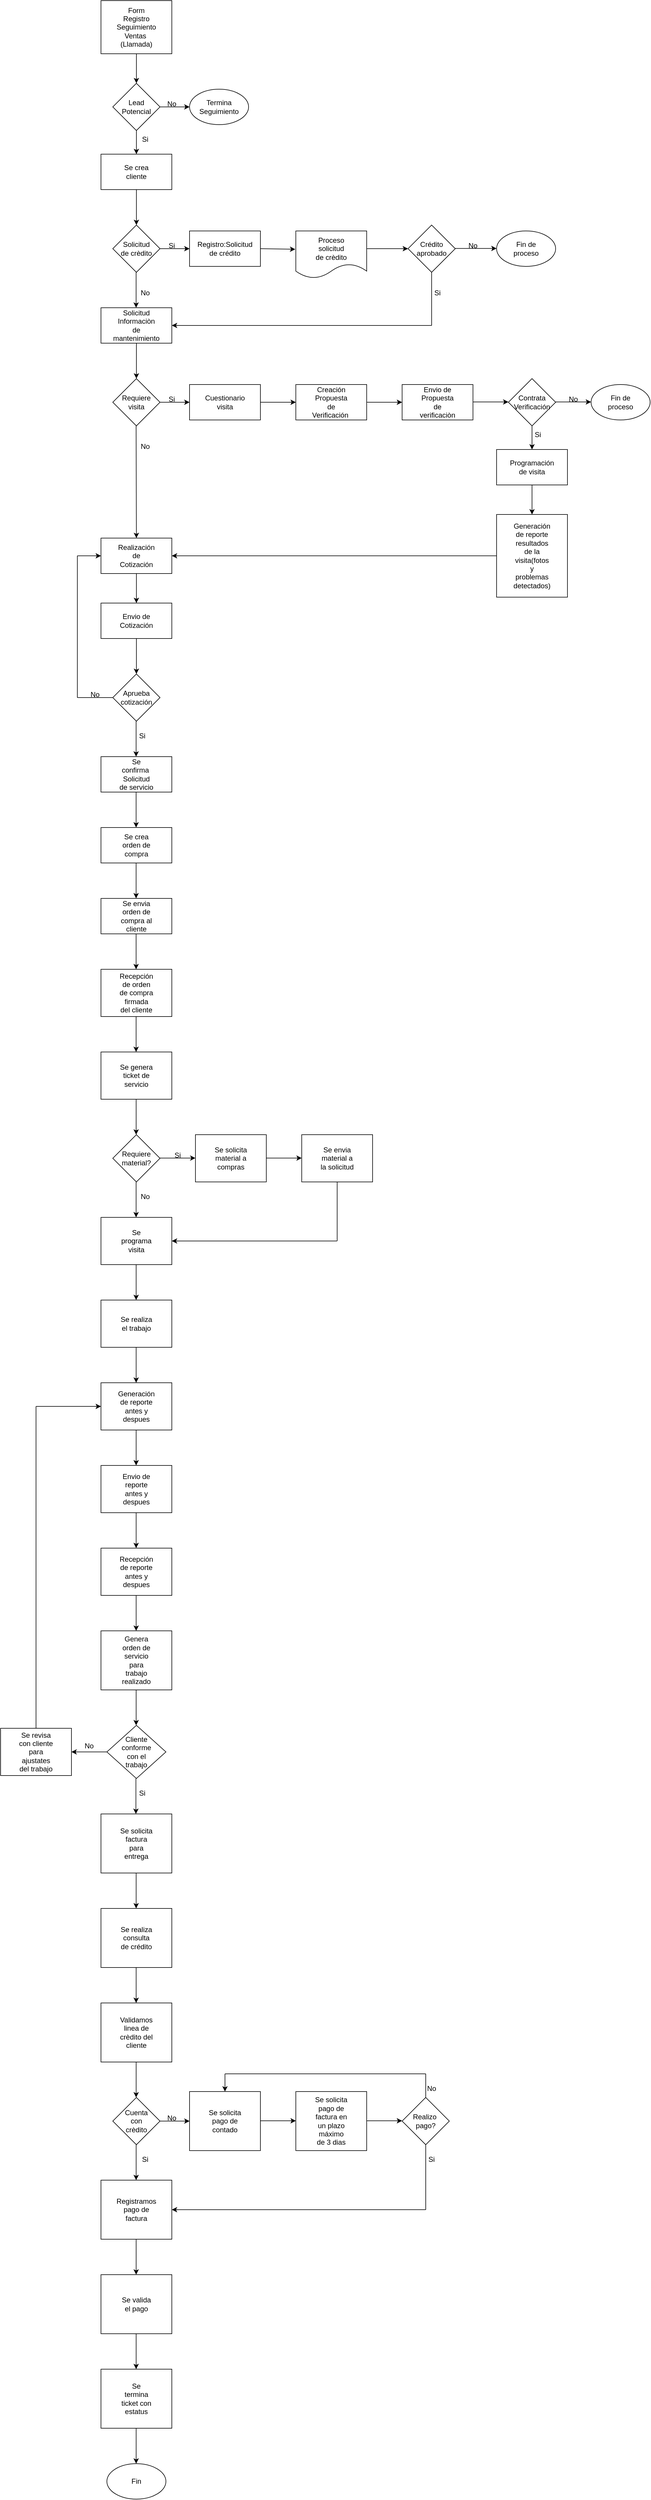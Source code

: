 <mxfile version="21.3.6" type="github">
  <diagram name="Page-1" id="E1-9w1nJeU7y_8L2JhO4">
    <mxGraphModel dx="1600" dy="807" grid="1" gridSize="10" guides="1" tooltips="1" connect="1" arrows="1" fold="1" page="1" pageScale="1" pageWidth="850" pageHeight="1100" math="0" shadow="0">
      <root>
        <mxCell id="0" />
        <mxCell id="1" parent="0" />
        <mxCell id="l_Wy3f9xpLBR3Kpe3Nhz-1" value="" style="rounded=0;whiteSpace=wrap;html=1;" parent="1" vertex="1">
          <mxGeometry x="350" y="180" width="120" height="90" as="geometry" />
        </mxCell>
        <mxCell id="l_Wy3f9xpLBR3Kpe3Nhz-2" value="Form&lt;br&gt;Registro&lt;br&gt;Seguimiento&lt;br&gt;Ventas&amp;nbsp;&lt;br&gt;(Llamada)" style="text;html=1;strokeColor=none;fillColor=none;align=center;verticalAlign=middle;whiteSpace=wrap;rounded=0;" parent="1" vertex="1">
          <mxGeometry x="380" y="210" width="60" height="30" as="geometry" />
        </mxCell>
        <mxCell id="l_Wy3f9xpLBR3Kpe3Nhz-3" value="" style="endArrow=classic;html=1;rounded=0;exitX=0.5;exitY=1;exitDx=0;exitDy=0;" parent="1" source="l_Wy3f9xpLBR3Kpe3Nhz-1" edge="1">
          <mxGeometry width="50" height="50" relative="1" as="geometry">
            <mxPoint x="400" y="440" as="sourcePoint" />
            <mxPoint x="410" y="320" as="targetPoint" />
          </mxGeometry>
        </mxCell>
        <mxCell id="l_Wy3f9xpLBR3Kpe3Nhz-5" value="" style="rhombus;whiteSpace=wrap;html=1;" parent="1" vertex="1">
          <mxGeometry x="370" y="320" width="80" height="80" as="geometry" />
        </mxCell>
        <mxCell id="l_Wy3f9xpLBR3Kpe3Nhz-6" value="Lead&lt;br&gt;Potencial" style="text;html=1;strokeColor=none;fillColor=none;align=center;verticalAlign=middle;whiteSpace=wrap;rounded=0;" parent="1" vertex="1">
          <mxGeometry x="380" y="345" width="60" height="30" as="geometry" />
        </mxCell>
        <mxCell id="l_Wy3f9xpLBR3Kpe3Nhz-7" value="" style="ellipse;whiteSpace=wrap;html=1;" parent="1" vertex="1">
          <mxGeometry x="500" y="330" width="100" height="60" as="geometry" />
        </mxCell>
        <mxCell id="l_Wy3f9xpLBR3Kpe3Nhz-8" value="Termina Seguimiento" style="text;html=1;strokeColor=none;fillColor=none;align=center;verticalAlign=middle;whiteSpace=wrap;rounded=0;" parent="1" vertex="1">
          <mxGeometry x="520" y="345" width="60" height="30" as="geometry" />
        </mxCell>
        <mxCell id="l_Wy3f9xpLBR3Kpe3Nhz-9" value="" style="endArrow=classic;html=1;rounded=0;exitX=1;exitY=0.5;exitDx=0;exitDy=0;entryX=0;entryY=0.5;entryDx=0;entryDy=0;" parent="1" source="l_Wy3f9xpLBR3Kpe3Nhz-5" target="l_Wy3f9xpLBR3Kpe3Nhz-7" edge="1">
          <mxGeometry width="50" height="50" relative="1" as="geometry">
            <mxPoint x="480" y="360" as="sourcePoint" />
            <mxPoint x="530" y="310" as="targetPoint" />
          </mxGeometry>
        </mxCell>
        <mxCell id="l_Wy3f9xpLBR3Kpe3Nhz-10" value="No" style="text;html=1;strokeColor=none;fillColor=none;align=center;verticalAlign=middle;whiteSpace=wrap;rounded=0;" parent="1" vertex="1">
          <mxGeometry x="440" y="340" width="60" height="30" as="geometry" />
        </mxCell>
        <mxCell id="l_Wy3f9xpLBR3Kpe3Nhz-11" value="" style="endArrow=classic;html=1;rounded=0;exitX=0.25;exitY=0;exitDx=0;exitDy=0;" parent="1" source="l_Wy3f9xpLBR3Kpe3Nhz-12" edge="1">
          <mxGeometry width="50" height="50" relative="1" as="geometry">
            <mxPoint x="410" y="360" as="sourcePoint" />
            <mxPoint x="410" y="440" as="targetPoint" />
          </mxGeometry>
        </mxCell>
        <mxCell id="l_Wy3f9xpLBR3Kpe3Nhz-13" value="" style="endArrow=classic;html=1;rounded=0;exitX=0.5;exitY=1;exitDx=0;exitDy=0;" parent="1" source="l_Wy3f9xpLBR3Kpe3Nhz-5" target="l_Wy3f9xpLBR3Kpe3Nhz-12" edge="1">
          <mxGeometry width="50" height="50" relative="1" as="geometry">
            <mxPoint x="410" y="400" as="sourcePoint" />
            <mxPoint x="410" y="440" as="targetPoint" />
          </mxGeometry>
        </mxCell>
        <mxCell id="l_Wy3f9xpLBR3Kpe3Nhz-12" value="Si" style="text;html=1;strokeColor=none;fillColor=none;align=center;verticalAlign=middle;whiteSpace=wrap;rounded=0;" parent="1" vertex="1">
          <mxGeometry x="395" y="400" width="60" height="30" as="geometry" />
        </mxCell>
        <mxCell id="l_Wy3f9xpLBR3Kpe3Nhz-14" value="" style="rounded=0;whiteSpace=wrap;html=1;" parent="1" vertex="1">
          <mxGeometry x="350" y="440" width="120" height="60" as="geometry" />
        </mxCell>
        <mxCell id="l_Wy3f9xpLBR3Kpe3Nhz-15" value="Se crea cliente" style="text;html=1;strokeColor=none;fillColor=none;align=center;verticalAlign=middle;whiteSpace=wrap;rounded=0;" parent="1" vertex="1">
          <mxGeometry x="380" y="455" width="60" height="30" as="geometry" />
        </mxCell>
        <mxCell id="l_Wy3f9xpLBR3Kpe3Nhz-16" value="" style="rounded=0;whiteSpace=wrap;html=1;" parent="1" vertex="1">
          <mxGeometry x="500" y="570" width="120" height="60" as="geometry" />
        </mxCell>
        <mxCell id="l_Wy3f9xpLBR3Kpe3Nhz-17" value="Registro:Solicitud de crédito" style="text;html=1;strokeColor=none;fillColor=none;align=center;verticalAlign=middle;whiteSpace=wrap;rounded=0;" parent="1" vertex="1">
          <mxGeometry x="530" y="585" width="60" height="30" as="geometry" />
        </mxCell>
        <mxCell id="l_Wy3f9xpLBR3Kpe3Nhz-18" value="" style="endArrow=classic;html=1;rounded=0;exitX=0.5;exitY=1;exitDx=0;exitDy=0;" parent="1" source="l_Wy3f9xpLBR3Kpe3Nhz-14" edge="1">
          <mxGeometry width="50" height="50" relative="1" as="geometry">
            <mxPoint x="420" y="280" as="sourcePoint" />
            <mxPoint x="410" y="560" as="targetPoint" />
          </mxGeometry>
        </mxCell>
        <mxCell id="l_Wy3f9xpLBR3Kpe3Nhz-20" value="" style="rhombus;whiteSpace=wrap;html=1;" parent="1" vertex="1">
          <mxGeometry x="370" y="560" width="80" height="80" as="geometry" />
        </mxCell>
        <mxCell id="l_Wy3f9xpLBR3Kpe3Nhz-21" value="Solicitud de crèdito" style="text;html=1;strokeColor=none;fillColor=none;align=center;verticalAlign=middle;whiteSpace=wrap;rounded=0;" parent="1" vertex="1">
          <mxGeometry x="380" y="585" width="60" height="30" as="geometry" />
        </mxCell>
        <mxCell id="l_Wy3f9xpLBR3Kpe3Nhz-22" value="" style="endArrow=classic;html=1;rounded=0;exitX=1;exitY=0.5;exitDx=0;exitDy=0;entryX=0;entryY=0.5;entryDx=0;entryDy=0;" parent="1" source="l_Wy3f9xpLBR3Kpe3Nhz-20" edge="1">
          <mxGeometry width="50" height="50" relative="1" as="geometry">
            <mxPoint x="480" y="600" as="sourcePoint" />
            <mxPoint x="500" y="600" as="targetPoint" />
          </mxGeometry>
        </mxCell>
        <mxCell id="l_Wy3f9xpLBR3Kpe3Nhz-23" value="Si" style="text;html=1;strokeColor=none;fillColor=none;align=center;verticalAlign=middle;whiteSpace=wrap;rounded=0;" parent="1" vertex="1">
          <mxGeometry x="440" y="580" width="60" height="30" as="geometry" />
        </mxCell>
        <mxCell id="l_Wy3f9xpLBR3Kpe3Nhz-25" value="No" style="text;html=1;strokeColor=none;fillColor=none;align=center;verticalAlign=middle;whiteSpace=wrap;rounded=0;" parent="1" vertex="1">
          <mxGeometry x="395" y="660" width="60" height="30" as="geometry" />
        </mxCell>
        <mxCell id="l_Wy3f9xpLBR3Kpe3Nhz-26" value="" style="endArrow=classic;html=1;rounded=0;exitX=0.5;exitY=1;exitDx=0;exitDy=0;" parent="1" edge="1">
          <mxGeometry width="50" height="50" relative="1" as="geometry">
            <mxPoint x="409.5" y="640" as="sourcePoint" />
            <mxPoint x="409.5" y="700" as="targetPoint" />
          </mxGeometry>
        </mxCell>
        <mxCell id="l_Wy3f9xpLBR3Kpe3Nhz-27" value="" style="rounded=0;whiteSpace=wrap;html=1;" parent="1" vertex="1">
          <mxGeometry x="350" y="700" width="120" height="60" as="geometry" />
        </mxCell>
        <mxCell id="l_Wy3f9xpLBR3Kpe3Nhz-28" value="Solicitud Informaciòn de mantenimiento" style="text;html=1;strokeColor=none;fillColor=none;align=center;verticalAlign=middle;whiteSpace=wrap;rounded=0;" parent="1" vertex="1">
          <mxGeometry x="380" y="715" width="60" height="30" as="geometry" />
        </mxCell>
        <mxCell id="l_Wy3f9xpLBR3Kpe3Nhz-29" value="" style="endArrow=classic;html=1;rounded=0;exitX=0.5;exitY=1;exitDx=0;exitDy=0;" parent="1" edge="1">
          <mxGeometry width="50" height="50" relative="1" as="geometry">
            <mxPoint x="410" y="760" as="sourcePoint" />
            <mxPoint x="410" y="820" as="targetPoint" />
          </mxGeometry>
        </mxCell>
        <mxCell id="l_Wy3f9xpLBR3Kpe3Nhz-30" value="" style="rhombus;whiteSpace=wrap;html=1;" parent="1" vertex="1">
          <mxGeometry x="370" y="820" width="80" height="80" as="geometry" />
        </mxCell>
        <mxCell id="l_Wy3f9xpLBR3Kpe3Nhz-31" value="Requiere visita" style="text;html=1;strokeColor=none;fillColor=none;align=center;verticalAlign=middle;whiteSpace=wrap;rounded=0;" parent="1" vertex="1">
          <mxGeometry x="380" y="845" width="60" height="30" as="geometry" />
        </mxCell>
        <mxCell id="l_Wy3f9xpLBR3Kpe3Nhz-32" value="" style="endArrow=classic;html=1;rounded=0;exitX=1;exitY=0.5;exitDx=0;exitDy=0;entryX=0;entryY=0.5;entryDx=0;entryDy=0;" parent="1" source="l_Wy3f9xpLBR3Kpe3Nhz-30" edge="1">
          <mxGeometry width="50" height="50" relative="1" as="geometry">
            <mxPoint x="480" y="860" as="sourcePoint" />
            <mxPoint x="500" y="860" as="targetPoint" />
          </mxGeometry>
        </mxCell>
        <mxCell id="l_Wy3f9xpLBR3Kpe3Nhz-33" value="Si" style="text;html=1;strokeColor=none;fillColor=none;align=center;verticalAlign=middle;whiteSpace=wrap;rounded=0;" parent="1" vertex="1">
          <mxGeometry x="440" y="840" width="60" height="30" as="geometry" />
        </mxCell>
        <mxCell id="l_Wy3f9xpLBR3Kpe3Nhz-34" value="No" style="text;html=1;strokeColor=none;fillColor=none;align=center;verticalAlign=middle;whiteSpace=wrap;rounded=0;" parent="1" vertex="1">
          <mxGeometry x="395" y="920" width="60" height="30" as="geometry" />
        </mxCell>
        <mxCell id="l_Wy3f9xpLBR3Kpe3Nhz-35" value="" style="endArrow=classic;html=1;rounded=0;exitX=0.5;exitY=1;exitDx=0;exitDy=0;entryX=0.5;entryY=0;entryDx=0;entryDy=0;" parent="1" target="l_Wy3f9xpLBR3Kpe3Nhz-64" edge="1">
          <mxGeometry width="50" height="50" relative="1" as="geometry">
            <mxPoint x="409.5" y="900" as="sourcePoint" />
            <mxPoint x="409.5" y="960" as="targetPoint" />
          </mxGeometry>
        </mxCell>
        <mxCell id="l_Wy3f9xpLBR3Kpe3Nhz-36" value="" style="rounded=0;whiteSpace=wrap;html=1;" parent="1" vertex="1">
          <mxGeometry x="500" y="830" width="120" height="60" as="geometry" />
        </mxCell>
        <mxCell id="l_Wy3f9xpLBR3Kpe3Nhz-37" value="Cuestionario visita" style="text;html=1;strokeColor=none;fillColor=none;align=center;verticalAlign=middle;whiteSpace=wrap;rounded=0;" parent="1" vertex="1">
          <mxGeometry x="530" y="845" width="60" height="30" as="geometry" />
        </mxCell>
        <mxCell id="l_Wy3f9xpLBR3Kpe3Nhz-40" value="" style="rounded=0;whiteSpace=wrap;html=1;" parent="1" vertex="1">
          <mxGeometry x="680" y="830" width="120" height="60" as="geometry" />
        </mxCell>
        <mxCell id="l_Wy3f9xpLBR3Kpe3Nhz-41" value="Creación Propuesta de Verificación&amp;nbsp;" style="text;html=1;strokeColor=none;fillColor=none;align=center;verticalAlign=middle;whiteSpace=wrap;rounded=0;" parent="1" vertex="1">
          <mxGeometry x="710" y="845" width="60" height="30" as="geometry" />
        </mxCell>
        <mxCell id="l_Wy3f9xpLBR3Kpe3Nhz-43" value="" style="endArrow=classic;html=1;rounded=0;exitX=1;exitY=0.5;exitDx=0;exitDy=0;" parent="1" source="l_Wy3f9xpLBR3Kpe3Nhz-36" edge="1">
          <mxGeometry width="50" height="50" relative="1" as="geometry">
            <mxPoint x="580" y="840" as="sourcePoint" />
            <mxPoint x="680" y="860" as="targetPoint" />
          </mxGeometry>
        </mxCell>
        <mxCell id="l_Wy3f9xpLBR3Kpe3Nhz-44" value="" style="rounded=0;whiteSpace=wrap;html=1;" parent="1" vertex="1">
          <mxGeometry x="860" y="830" width="120" height="60" as="geometry" />
        </mxCell>
        <mxCell id="l_Wy3f9xpLBR3Kpe3Nhz-45" value="Envio de Propuesta de verificaciòn" style="text;html=1;strokeColor=none;fillColor=none;align=center;verticalAlign=middle;whiteSpace=wrap;rounded=0;" parent="1" vertex="1">
          <mxGeometry x="890" y="845" width="60" height="30" as="geometry" />
        </mxCell>
        <mxCell id="l_Wy3f9xpLBR3Kpe3Nhz-46" value="" style="endArrow=classic;html=1;rounded=0;exitX=1;exitY=0.5;exitDx=0;exitDy=0;" parent="1" edge="1">
          <mxGeometry width="50" height="50" relative="1" as="geometry">
            <mxPoint x="800" y="860" as="sourcePoint" />
            <mxPoint x="860" y="860" as="targetPoint" />
          </mxGeometry>
        </mxCell>
        <mxCell id="l_Wy3f9xpLBR3Kpe3Nhz-50" value="" style="rhombus;whiteSpace=wrap;html=1;" parent="1" vertex="1">
          <mxGeometry x="1040" y="820" width="80" height="80" as="geometry" />
        </mxCell>
        <mxCell id="l_Wy3f9xpLBR3Kpe3Nhz-51" value="" style="endArrow=classic;html=1;rounded=0;exitX=1;exitY=0.5;exitDx=0;exitDy=0;" parent="1" edge="1">
          <mxGeometry width="50" height="50" relative="1" as="geometry">
            <mxPoint x="980" y="859.5" as="sourcePoint" />
            <mxPoint x="1040" y="859.5" as="targetPoint" />
          </mxGeometry>
        </mxCell>
        <mxCell id="l_Wy3f9xpLBR3Kpe3Nhz-52" value="Contrata Verificación" style="text;html=1;strokeColor=none;fillColor=none;align=center;verticalAlign=middle;whiteSpace=wrap;rounded=0;" parent="1" vertex="1">
          <mxGeometry x="1050" y="845" width="60" height="30" as="geometry" />
        </mxCell>
        <mxCell id="l_Wy3f9xpLBR3Kpe3Nhz-53" value="" style="endArrow=classic;html=1;rounded=0;exitX=1;exitY=0.5;exitDx=0;exitDy=0;" parent="1" edge="1">
          <mxGeometry width="50" height="50" relative="1" as="geometry">
            <mxPoint x="1120" y="859.5" as="sourcePoint" />
            <mxPoint x="1180" y="859.5" as="targetPoint" />
          </mxGeometry>
        </mxCell>
        <mxCell id="l_Wy3f9xpLBR3Kpe3Nhz-54" value="No" style="text;html=1;strokeColor=none;fillColor=none;align=center;verticalAlign=middle;whiteSpace=wrap;rounded=0;" parent="1" vertex="1">
          <mxGeometry x="1120" y="840" width="60" height="30" as="geometry" />
        </mxCell>
        <mxCell id="l_Wy3f9xpLBR3Kpe3Nhz-55" value="" style="ellipse;whiteSpace=wrap;html=1;" parent="1" vertex="1">
          <mxGeometry x="1180" y="830" width="100" height="60" as="geometry" />
        </mxCell>
        <mxCell id="l_Wy3f9xpLBR3Kpe3Nhz-56" value="Fin de proceso" style="text;html=1;strokeColor=none;fillColor=none;align=center;verticalAlign=middle;whiteSpace=wrap;rounded=0;" parent="1" vertex="1">
          <mxGeometry x="1200" y="845" width="60" height="30" as="geometry" />
        </mxCell>
        <mxCell id="l_Wy3f9xpLBR3Kpe3Nhz-57" value="" style="rounded=0;whiteSpace=wrap;html=1;" parent="1" vertex="1">
          <mxGeometry x="1020" y="940" width="120" height="60" as="geometry" />
        </mxCell>
        <mxCell id="l_Wy3f9xpLBR3Kpe3Nhz-58" value="Programación de visita" style="text;html=1;strokeColor=none;fillColor=none;align=center;verticalAlign=middle;whiteSpace=wrap;rounded=0;" parent="1" vertex="1">
          <mxGeometry x="1050" y="955" width="60" height="30" as="geometry" />
        </mxCell>
        <mxCell id="l_Wy3f9xpLBR3Kpe3Nhz-59" value="" style="endArrow=classic;html=1;rounded=0;exitX=0.5;exitY=1;exitDx=0;exitDy=0;entryX=0.5;entryY=0;entryDx=0;entryDy=0;" parent="1" source="l_Wy3f9xpLBR3Kpe3Nhz-50" target="l_Wy3f9xpLBR3Kpe3Nhz-57" edge="1">
          <mxGeometry width="50" height="50" relative="1" as="geometry">
            <mxPoint x="1040" y="960" as="sourcePoint" />
            <mxPoint x="1090" y="910" as="targetPoint" />
          </mxGeometry>
        </mxCell>
        <mxCell id="l_Wy3f9xpLBR3Kpe3Nhz-60" value="Si" style="text;html=1;strokeColor=none;fillColor=none;align=center;verticalAlign=middle;whiteSpace=wrap;rounded=0;" parent="1" vertex="1">
          <mxGeometry x="1060" y="900" width="60" height="30" as="geometry" />
        </mxCell>
        <mxCell id="l_Wy3f9xpLBR3Kpe3Nhz-61" value="" style="rounded=0;whiteSpace=wrap;html=1;" parent="1" vertex="1">
          <mxGeometry x="1020" y="1050" width="120" height="140" as="geometry" />
        </mxCell>
        <mxCell id="l_Wy3f9xpLBR3Kpe3Nhz-62" value="Generación de reporte resultados de la visita(fotos y problemas detectados)" style="text;html=1;strokeColor=none;fillColor=none;align=center;verticalAlign=middle;whiteSpace=wrap;rounded=0;" parent="1" vertex="1">
          <mxGeometry x="1050" y="1105" width="60" height="30" as="geometry" />
        </mxCell>
        <mxCell id="l_Wy3f9xpLBR3Kpe3Nhz-63" value="" style="endArrow=classic;html=1;rounded=0;exitX=0.5;exitY=1;exitDx=0;exitDy=0;" parent="1" source="l_Wy3f9xpLBR3Kpe3Nhz-57" target="l_Wy3f9xpLBR3Kpe3Nhz-61" edge="1">
          <mxGeometry width="50" height="50" relative="1" as="geometry">
            <mxPoint x="1060" y="1080" as="sourcePoint" />
            <mxPoint x="1110" y="1030" as="targetPoint" />
          </mxGeometry>
        </mxCell>
        <mxCell id="l_Wy3f9xpLBR3Kpe3Nhz-64" value="" style="rounded=0;whiteSpace=wrap;html=1;" parent="1" vertex="1">
          <mxGeometry x="350" y="1090" width="120" height="60" as="geometry" />
        </mxCell>
        <mxCell id="l_Wy3f9xpLBR3Kpe3Nhz-65" value="Realización de Cotización" style="text;html=1;strokeColor=none;fillColor=none;align=center;verticalAlign=middle;whiteSpace=wrap;rounded=0;" parent="1" vertex="1">
          <mxGeometry x="380" y="1105" width="60" height="30" as="geometry" />
        </mxCell>
        <mxCell id="l_Wy3f9xpLBR3Kpe3Nhz-66" value="" style="endArrow=classic;html=1;rounded=0;exitX=0;exitY=0.5;exitDx=0;exitDy=0;entryX=1;entryY=0.5;entryDx=0;entryDy=0;" parent="1" source="l_Wy3f9xpLBR3Kpe3Nhz-61" target="l_Wy3f9xpLBR3Kpe3Nhz-64" edge="1">
          <mxGeometry width="50" height="50" relative="1" as="geometry">
            <mxPoint x="970" y="1040" as="sourcePoint" />
            <mxPoint x="1020" y="990" as="targetPoint" />
          </mxGeometry>
        </mxCell>
        <mxCell id="l_Wy3f9xpLBR3Kpe3Nhz-67" value="" style="shape=document;whiteSpace=wrap;html=1;boundedLbl=1;" parent="1" vertex="1">
          <mxGeometry x="680" y="570" width="120" height="80" as="geometry" />
        </mxCell>
        <mxCell id="l_Wy3f9xpLBR3Kpe3Nhz-68" value="Proceso solicitud de crèdito" style="text;html=1;strokeColor=none;fillColor=none;align=center;verticalAlign=middle;whiteSpace=wrap;rounded=0;" parent="1" vertex="1">
          <mxGeometry x="710" y="585" width="60" height="30" as="geometry" />
        </mxCell>
        <mxCell id="l_Wy3f9xpLBR3Kpe3Nhz-69" value="" style="endArrow=classic;html=1;rounded=0;exitX=1;exitY=0.5;exitDx=0;exitDy=0;entryX=-0.008;entryY=0.388;entryDx=0;entryDy=0;entryPerimeter=0;" parent="1" source="l_Wy3f9xpLBR3Kpe3Nhz-16" target="l_Wy3f9xpLBR3Kpe3Nhz-67" edge="1">
          <mxGeometry width="50" height="50" relative="1" as="geometry">
            <mxPoint x="970" y="920" as="sourcePoint" />
            <mxPoint x="1020" y="870" as="targetPoint" />
          </mxGeometry>
        </mxCell>
        <mxCell id="l_Wy3f9xpLBR3Kpe3Nhz-70" value="" style="ellipse;whiteSpace=wrap;html=1;" parent="1" vertex="1">
          <mxGeometry x="1020" y="570" width="100" height="60" as="geometry" />
        </mxCell>
        <mxCell id="l_Wy3f9xpLBR3Kpe3Nhz-71" value="Fin de proceso" style="text;html=1;strokeColor=none;fillColor=none;align=center;verticalAlign=middle;whiteSpace=wrap;rounded=0;" parent="1" vertex="1">
          <mxGeometry x="1040" y="585" width="60" height="30" as="geometry" />
        </mxCell>
        <mxCell id="l_Wy3f9xpLBR3Kpe3Nhz-72" value="" style="endArrow=classic;html=1;rounded=0;exitX=1;exitY=0.375;exitDx=0;exitDy=0;exitPerimeter=0;" parent="1" source="l_Wy3f9xpLBR3Kpe3Nhz-67" edge="1">
          <mxGeometry width="50" height="50" relative="1" as="geometry">
            <mxPoint x="970" y="920" as="sourcePoint" />
            <mxPoint x="870" y="600" as="targetPoint" />
          </mxGeometry>
        </mxCell>
        <mxCell id="l_Wy3f9xpLBR3Kpe3Nhz-73" value="" style="rounded=0;whiteSpace=wrap;html=1;" parent="1" vertex="1">
          <mxGeometry x="350" y="1200" width="120" height="60" as="geometry" />
        </mxCell>
        <mxCell id="l_Wy3f9xpLBR3Kpe3Nhz-74" value="Envio de Cotización" style="text;html=1;strokeColor=none;fillColor=none;align=center;verticalAlign=middle;whiteSpace=wrap;rounded=0;" parent="1" vertex="1">
          <mxGeometry x="380" y="1215" width="60" height="30" as="geometry" />
        </mxCell>
        <mxCell id="l_Wy3f9xpLBR3Kpe3Nhz-75" value="" style="endArrow=classic;html=1;rounded=0;exitX=0.5;exitY=1;exitDx=0;exitDy=0;entryX=0.5;entryY=0;entryDx=0;entryDy=0;" parent="1" source="l_Wy3f9xpLBR3Kpe3Nhz-64" target="l_Wy3f9xpLBR3Kpe3Nhz-73" edge="1">
          <mxGeometry width="50" height="50" relative="1" as="geometry">
            <mxPoint x="440" y="1080" as="sourcePoint" />
            <mxPoint x="490" y="1030" as="targetPoint" />
          </mxGeometry>
        </mxCell>
        <mxCell id="l_Wy3f9xpLBR3Kpe3Nhz-77" value="" style="endArrow=classic;html=1;rounded=0;exitX=0.5;exitY=1;exitDx=0;exitDy=0;" parent="1" edge="1">
          <mxGeometry width="50" height="50" relative="1" as="geometry">
            <mxPoint x="410" y="1260" as="sourcePoint" />
            <mxPoint x="410" y="1320" as="targetPoint" />
          </mxGeometry>
        </mxCell>
        <mxCell id="l_Wy3f9xpLBR3Kpe3Nhz-78" value="" style="rhombus;whiteSpace=wrap;html=1;" parent="1" vertex="1">
          <mxGeometry x="370" y="1320" width="80" height="80" as="geometry" />
        </mxCell>
        <mxCell id="l_Wy3f9xpLBR3Kpe3Nhz-79" value="Aprueba cotización" style="text;html=1;strokeColor=none;fillColor=none;align=center;verticalAlign=middle;whiteSpace=wrap;rounded=0;" parent="1" vertex="1">
          <mxGeometry x="380" y="1345" width="60" height="30" as="geometry" />
        </mxCell>
        <mxCell id="l_Wy3f9xpLBR3Kpe3Nhz-81" value="No" style="text;html=1;strokeColor=none;fillColor=none;align=center;verticalAlign=middle;whiteSpace=wrap;rounded=0;" parent="1" vertex="1">
          <mxGeometry x="310" y="1340" width="60" height="30" as="geometry" />
        </mxCell>
        <mxCell id="l_Wy3f9xpLBR3Kpe3Nhz-82" value="Si" style="text;html=1;strokeColor=none;fillColor=none;align=center;verticalAlign=middle;whiteSpace=wrap;rounded=0;" parent="1" vertex="1">
          <mxGeometry x="390" y="1410" width="60" height="30" as="geometry" />
        </mxCell>
        <mxCell id="l_Wy3f9xpLBR3Kpe3Nhz-83" value="" style="endArrow=classic;html=1;rounded=0;exitX=0.5;exitY=1;exitDx=0;exitDy=0;" parent="1" edge="1">
          <mxGeometry width="50" height="50" relative="1" as="geometry">
            <mxPoint x="409.5" y="1400" as="sourcePoint" />
            <mxPoint x="409.5" y="1460" as="targetPoint" />
          </mxGeometry>
        </mxCell>
        <mxCell id="l_Wy3f9xpLBR3Kpe3Nhz-84" value="" style="endArrow=none;html=1;rounded=0;entryX=0;entryY=0.5;entryDx=0;entryDy=0;" parent="1" target="l_Wy3f9xpLBR3Kpe3Nhz-78" edge="1">
          <mxGeometry width="50" height="50" relative="1" as="geometry">
            <mxPoint x="310" y="1360" as="sourcePoint" />
            <mxPoint x="500" y="1390" as="targetPoint" />
          </mxGeometry>
        </mxCell>
        <mxCell id="l_Wy3f9xpLBR3Kpe3Nhz-85" value="" style="endArrow=none;html=1;rounded=0;" parent="1" edge="1">
          <mxGeometry width="50" height="50" relative="1" as="geometry">
            <mxPoint x="310" y="1360" as="sourcePoint" />
            <mxPoint x="310" y="1120" as="targetPoint" />
          </mxGeometry>
        </mxCell>
        <mxCell id="l_Wy3f9xpLBR3Kpe3Nhz-86" value="" style="endArrow=classic;html=1;rounded=0;entryX=0;entryY=0.5;entryDx=0;entryDy=0;" parent="1" target="l_Wy3f9xpLBR3Kpe3Nhz-64" edge="1">
          <mxGeometry width="50" height="50" relative="1" as="geometry">
            <mxPoint x="310" y="1120" as="sourcePoint" />
            <mxPoint x="500" y="1390" as="targetPoint" />
          </mxGeometry>
        </mxCell>
        <mxCell id="l_Wy3f9xpLBR3Kpe3Nhz-87" value="" style="rounded=0;whiteSpace=wrap;html=1;" parent="1" vertex="1">
          <mxGeometry x="350" y="1460" width="120" height="60" as="geometry" />
        </mxCell>
        <mxCell id="l_Wy3f9xpLBR3Kpe3Nhz-88" value="Se confirma&amp;nbsp; Solicitud de servicio" style="text;html=1;strokeColor=none;fillColor=none;align=center;verticalAlign=middle;whiteSpace=wrap;rounded=0;" parent="1" vertex="1">
          <mxGeometry x="380" y="1475" width="60" height="30" as="geometry" />
        </mxCell>
        <mxCell id="l_Wy3f9xpLBR3Kpe3Nhz-90" value="" style="endArrow=classic;html=1;rounded=0;exitX=0.5;exitY=1;exitDx=0;exitDy=0;" parent="1" edge="1">
          <mxGeometry width="50" height="50" relative="1" as="geometry">
            <mxPoint x="409.5" y="1520" as="sourcePoint" />
            <mxPoint x="409.5" y="1580" as="targetPoint" />
          </mxGeometry>
        </mxCell>
        <mxCell id="l_Wy3f9xpLBR3Kpe3Nhz-91" value="" style="rounded=0;whiteSpace=wrap;html=1;" parent="1" vertex="1">
          <mxGeometry x="350" y="1580" width="120" height="60" as="geometry" />
        </mxCell>
        <mxCell id="l_Wy3f9xpLBR3Kpe3Nhz-92" value="Se crea orden de compra" style="text;html=1;strokeColor=none;fillColor=none;align=center;verticalAlign=middle;whiteSpace=wrap;rounded=0;" parent="1" vertex="1">
          <mxGeometry x="380" y="1595" width="60" height="30" as="geometry" />
        </mxCell>
        <mxCell id="l_Wy3f9xpLBR3Kpe3Nhz-93" value="" style="endArrow=classic;html=1;rounded=0;exitX=0.5;exitY=1;exitDx=0;exitDy=0;" parent="1" edge="1">
          <mxGeometry width="50" height="50" relative="1" as="geometry">
            <mxPoint x="409.5" y="1640" as="sourcePoint" />
            <mxPoint x="409.5" y="1700" as="targetPoint" />
          </mxGeometry>
        </mxCell>
        <mxCell id="l_Wy3f9xpLBR3Kpe3Nhz-94" value="" style="rounded=0;whiteSpace=wrap;html=1;" parent="1" vertex="1">
          <mxGeometry x="350" y="1700" width="120" height="60" as="geometry" />
        </mxCell>
        <mxCell id="l_Wy3f9xpLBR3Kpe3Nhz-95" value="Se envia orden de compra al cliente" style="text;html=1;strokeColor=none;fillColor=none;align=center;verticalAlign=middle;whiteSpace=wrap;rounded=0;" parent="1" vertex="1">
          <mxGeometry x="380" y="1715" width="60" height="30" as="geometry" />
        </mxCell>
        <mxCell id="l_Wy3f9xpLBR3Kpe3Nhz-96" value="" style="endArrow=classic;html=1;rounded=0;exitX=0.5;exitY=1;exitDx=0;exitDy=0;" parent="1" edge="1">
          <mxGeometry width="50" height="50" relative="1" as="geometry">
            <mxPoint x="409.5" y="1760" as="sourcePoint" />
            <mxPoint x="409.5" y="1820" as="targetPoint" />
          </mxGeometry>
        </mxCell>
        <mxCell id="l_Wy3f9xpLBR3Kpe3Nhz-97" value="" style="rounded=0;whiteSpace=wrap;html=1;" parent="1" vertex="1">
          <mxGeometry x="350" y="1820" width="120" height="80" as="geometry" />
        </mxCell>
        <mxCell id="l_Wy3f9xpLBR3Kpe3Nhz-98" value="Recepción de orden de compra firmada del cliente" style="text;html=1;strokeColor=none;fillColor=none;align=center;verticalAlign=middle;whiteSpace=wrap;rounded=0;" parent="1" vertex="1">
          <mxGeometry x="380" y="1845" width="60" height="30" as="geometry" />
        </mxCell>
        <mxCell id="l_Wy3f9xpLBR3Kpe3Nhz-99" value="" style="endArrow=classic;html=1;rounded=0;exitX=0.5;exitY=1;exitDx=0;exitDy=0;" parent="1" edge="1">
          <mxGeometry width="50" height="50" relative="1" as="geometry">
            <mxPoint x="409.5" y="1900" as="sourcePoint" />
            <mxPoint x="409.5" y="1960" as="targetPoint" />
          </mxGeometry>
        </mxCell>
        <mxCell id="l_Wy3f9xpLBR3Kpe3Nhz-100" value="" style="rounded=0;whiteSpace=wrap;html=1;" parent="1" vertex="1">
          <mxGeometry x="350" y="1960" width="120" height="80" as="geometry" />
        </mxCell>
        <mxCell id="l_Wy3f9xpLBR3Kpe3Nhz-101" value="Se genera ticket de servicio" style="text;html=1;strokeColor=none;fillColor=none;align=center;verticalAlign=middle;whiteSpace=wrap;rounded=0;" parent="1" vertex="1">
          <mxGeometry x="380" y="1985" width="60" height="30" as="geometry" />
        </mxCell>
        <mxCell id="l_Wy3f9xpLBR3Kpe3Nhz-102" value="" style="rhombus;whiteSpace=wrap;html=1;" parent="1" vertex="1">
          <mxGeometry x="870" y="560" width="80" height="80" as="geometry" />
        </mxCell>
        <mxCell id="l_Wy3f9xpLBR3Kpe3Nhz-103" value="Crédito aprobado" style="text;html=1;strokeColor=none;fillColor=none;align=center;verticalAlign=middle;whiteSpace=wrap;rounded=0;" parent="1" vertex="1">
          <mxGeometry x="880" y="585" width="60" height="30" as="geometry" />
        </mxCell>
        <mxCell id="l_Wy3f9xpLBR3Kpe3Nhz-104" value="" style="endArrow=none;html=1;rounded=0;entryX=0.5;entryY=1;entryDx=0;entryDy=0;entryPerimeter=0;" parent="1" target="l_Wy3f9xpLBR3Kpe3Nhz-102" edge="1">
          <mxGeometry width="50" height="50" relative="1" as="geometry">
            <mxPoint x="910" y="730" as="sourcePoint" />
            <mxPoint x="910" y="650" as="targetPoint" />
          </mxGeometry>
        </mxCell>
        <mxCell id="l_Wy3f9xpLBR3Kpe3Nhz-105" value="" style="endArrow=classic;html=1;rounded=0;entryX=1;entryY=0.5;entryDx=0;entryDy=0;" parent="1" target="l_Wy3f9xpLBR3Kpe3Nhz-27" edge="1">
          <mxGeometry width="50" height="50" relative="1" as="geometry">
            <mxPoint x="910" y="730" as="sourcePoint" />
            <mxPoint x="910" y="650" as="targetPoint" />
          </mxGeometry>
        </mxCell>
        <mxCell id="l_Wy3f9xpLBR3Kpe3Nhz-106" value="Si" style="text;html=1;strokeColor=none;fillColor=none;align=center;verticalAlign=middle;whiteSpace=wrap;rounded=0;" parent="1" vertex="1">
          <mxGeometry x="890" y="660" width="60" height="30" as="geometry" />
        </mxCell>
        <mxCell id="l_Wy3f9xpLBR3Kpe3Nhz-107" value="No" style="text;html=1;strokeColor=none;fillColor=none;align=center;verticalAlign=middle;whiteSpace=wrap;rounded=0;" parent="1" vertex="1">
          <mxGeometry x="950" y="580" width="60" height="30" as="geometry" />
        </mxCell>
        <mxCell id="l_Wy3f9xpLBR3Kpe3Nhz-108" value="" style="endArrow=classic;html=1;rounded=0;exitX=1;exitY=0.375;exitDx=0;exitDy=0;exitPerimeter=0;" parent="1" edge="1">
          <mxGeometry width="50" height="50" relative="1" as="geometry">
            <mxPoint x="950" y="599.58" as="sourcePoint" />
            <mxPoint x="1020" y="599.58" as="targetPoint" />
          </mxGeometry>
        </mxCell>
        <mxCell id="l_Wy3f9xpLBR3Kpe3Nhz-109" value="" style="rhombus;whiteSpace=wrap;html=1;" parent="1" vertex="1">
          <mxGeometry x="370" y="2100" width="80" height="80" as="geometry" />
        </mxCell>
        <mxCell id="l_Wy3f9xpLBR3Kpe3Nhz-110" value="" style="endArrow=classic;html=1;rounded=0;exitX=0.5;exitY=1;exitDx=0;exitDy=0;" parent="1" edge="1">
          <mxGeometry width="50" height="50" relative="1" as="geometry">
            <mxPoint x="409.58" y="2040" as="sourcePoint" />
            <mxPoint x="409.58" y="2100" as="targetPoint" />
          </mxGeometry>
        </mxCell>
        <mxCell id="l_Wy3f9xpLBR3Kpe3Nhz-111" value="Requiere material?" style="text;html=1;strokeColor=none;fillColor=none;align=center;verticalAlign=middle;whiteSpace=wrap;rounded=0;" parent="1" vertex="1">
          <mxGeometry x="380" y="2125" width="60" height="30" as="geometry" />
        </mxCell>
        <mxCell id="l_Wy3f9xpLBR3Kpe3Nhz-116" value="" style="endArrow=classic;html=1;rounded=0;exitX=1;exitY=0.5;exitDx=0;exitDy=0;" parent="1" edge="1">
          <mxGeometry width="50" height="50" relative="1" as="geometry">
            <mxPoint x="450" y="2139.58" as="sourcePoint" />
            <mxPoint x="510" y="2139.58" as="targetPoint" />
          </mxGeometry>
        </mxCell>
        <mxCell id="l_Wy3f9xpLBR3Kpe3Nhz-118" value="Si" style="text;html=1;strokeColor=none;fillColor=none;align=center;verticalAlign=middle;whiteSpace=wrap;rounded=0;" parent="1" vertex="1">
          <mxGeometry x="450" y="2120" width="60" height="30" as="geometry" />
        </mxCell>
        <mxCell id="l_Wy3f9xpLBR3Kpe3Nhz-119" value="" style="rounded=0;whiteSpace=wrap;html=1;" parent="1" vertex="1">
          <mxGeometry x="510" y="2100" width="120" height="80" as="geometry" />
        </mxCell>
        <mxCell id="l_Wy3f9xpLBR3Kpe3Nhz-120" value="Se solicita material a compras" style="text;html=1;strokeColor=none;fillColor=none;align=center;verticalAlign=middle;whiteSpace=wrap;rounded=0;" parent="1" vertex="1">
          <mxGeometry x="540" y="2125" width="60" height="30" as="geometry" />
        </mxCell>
        <mxCell id="l_Wy3f9xpLBR3Kpe3Nhz-121" value="" style="endArrow=classic;html=1;rounded=0;exitX=1;exitY=0.5;exitDx=0;exitDy=0;" parent="1" edge="1">
          <mxGeometry width="50" height="50" relative="1" as="geometry">
            <mxPoint x="630" y="2139.58" as="sourcePoint" />
            <mxPoint x="690" y="2139.58" as="targetPoint" />
          </mxGeometry>
        </mxCell>
        <mxCell id="l_Wy3f9xpLBR3Kpe3Nhz-123" value="" style="rounded=0;whiteSpace=wrap;html=1;" parent="1" vertex="1">
          <mxGeometry x="690" y="2100" width="120" height="80" as="geometry" />
        </mxCell>
        <mxCell id="l_Wy3f9xpLBR3Kpe3Nhz-124" value="Se envia material a la solicitud" style="text;html=1;strokeColor=none;fillColor=none;align=center;verticalAlign=middle;whiteSpace=wrap;rounded=0;" parent="1" vertex="1">
          <mxGeometry x="720" y="2125" width="60" height="30" as="geometry" />
        </mxCell>
        <mxCell id="l_Wy3f9xpLBR3Kpe3Nhz-125" value="" style="endArrow=classic;html=1;rounded=0;exitX=0.5;exitY=1;exitDx=0;exitDy=0;" parent="1" edge="1">
          <mxGeometry width="50" height="50" relative="1" as="geometry">
            <mxPoint x="409.5" y="2180" as="sourcePoint" />
            <mxPoint x="409.5" y="2240" as="targetPoint" />
          </mxGeometry>
        </mxCell>
        <mxCell id="l_Wy3f9xpLBR3Kpe3Nhz-126" value="" style="rounded=0;whiteSpace=wrap;html=1;" parent="1" vertex="1">
          <mxGeometry x="350" y="2240" width="120" height="80" as="geometry" />
        </mxCell>
        <mxCell id="l_Wy3f9xpLBR3Kpe3Nhz-127" value="Se programa visita" style="text;html=1;strokeColor=none;fillColor=none;align=center;verticalAlign=middle;whiteSpace=wrap;rounded=0;" parent="1" vertex="1">
          <mxGeometry x="380" y="2265" width="60" height="30" as="geometry" />
        </mxCell>
        <mxCell id="l_Wy3f9xpLBR3Kpe3Nhz-128" value="" style="endArrow=classic;html=1;rounded=0;exitX=0.5;exitY=1;exitDx=0;exitDy=0;" parent="1" edge="1">
          <mxGeometry width="50" height="50" relative="1" as="geometry">
            <mxPoint x="409.58" y="2320" as="sourcePoint" />
            <mxPoint x="409.58" y="2380" as="targetPoint" />
          </mxGeometry>
        </mxCell>
        <mxCell id="l_Wy3f9xpLBR3Kpe3Nhz-129" value="" style="endArrow=classic;html=1;rounded=0;entryX=1;entryY=0.5;entryDx=0;entryDy=0;" parent="1" target="l_Wy3f9xpLBR3Kpe3Nhz-126" edge="1">
          <mxGeometry width="50" height="50" relative="1" as="geometry">
            <mxPoint x="750" y="2280" as="sourcePoint" />
            <mxPoint x="640" y="2300" as="targetPoint" />
          </mxGeometry>
        </mxCell>
        <mxCell id="l_Wy3f9xpLBR3Kpe3Nhz-130" value="" style="endArrow=none;html=1;rounded=0;exitX=0.5;exitY=1;exitDx=0;exitDy=0;" parent="1" source="l_Wy3f9xpLBR3Kpe3Nhz-123" edge="1">
          <mxGeometry width="50" height="50" relative="1" as="geometry">
            <mxPoint x="590" y="2350" as="sourcePoint" />
            <mxPoint x="750" y="2280" as="targetPoint" />
          </mxGeometry>
        </mxCell>
        <mxCell id="l_Wy3f9xpLBR3Kpe3Nhz-131" value="" style="rounded=0;whiteSpace=wrap;html=1;" parent="1" vertex="1">
          <mxGeometry x="350" y="2380" width="120" height="80" as="geometry" />
        </mxCell>
        <mxCell id="l_Wy3f9xpLBR3Kpe3Nhz-132" value="Se realiza el trabajo" style="text;html=1;strokeColor=none;fillColor=none;align=center;verticalAlign=middle;whiteSpace=wrap;rounded=0;" parent="1" vertex="1">
          <mxGeometry x="380" y="2405" width="60" height="30" as="geometry" />
        </mxCell>
        <mxCell id="l_Wy3f9xpLBR3Kpe3Nhz-133" value="" style="endArrow=classic;html=1;rounded=0;exitX=0.5;exitY=1;exitDx=0;exitDy=0;" parent="1" edge="1">
          <mxGeometry width="50" height="50" relative="1" as="geometry">
            <mxPoint x="409.58" y="2460" as="sourcePoint" />
            <mxPoint x="409.58" y="2520" as="targetPoint" />
          </mxGeometry>
        </mxCell>
        <mxCell id="l_Wy3f9xpLBR3Kpe3Nhz-134" value="" style="rounded=0;whiteSpace=wrap;html=1;" parent="1" vertex="1">
          <mxGeometry x="350" y="2520" width="120" height="80" as="geometry" />
        </mxCell>
        <mxCell id="l_Wy3f9xpLBR3Kpe3Nhz-135" value="Generación de reporte antes y despues" style="text;html=1;strokeColor=none;fillColor=none;align=center;verticalAlign=middle;whiteSpace=wrap;rounded=0;" parent="1" vertex="1">
          <mxGeometry x="380" y="2545" width="60" height="30" as="geometry" />
        </mxCell>
        <mxCell id="l_Wy3f9xpLBR3Kpe3Nhz-136" value="" style="endArrow=classic;html=1;rounded=0;exitX=0.5;exitY=1;exitDx=0;exitDy=0;" parent="1" edge="1">
          <mxGeometry width="50" height="50" relative="1" as="geometry">
            <mxPoint x="409.58" y="2600" as="sourcePoint" />
            <mxPoint x="409.58" y="2660" as="targetPoint" />
          </mxGeometry>
        </mxCell>
        <mxCell id="l_Wy3f9xpLBR3Kpe3Nhz-137" value="" style="rounded=0;whiteSpace=wrap;html=1;" parent="1" vertex="1">
          <mxGeometry x="350" y="2660" width="120" height="80" as="geometry" />
        </mxCell>
        <mxCell id="l_Wy3f9xpLBR3Kpe3Nhz-138" value="Envio de reporte antes y despues" style="text;html=1;strokeColor=none;fillColor=none;align=center;verticalAlign=middle;whiteSpace=wrap;rounded=0;" parent="1" vertex="1">
          <mxGeometry x="380" y="2685" width="60" height="30" as="geometry" />
        </mxCell>
        <mxCell id="l_Wy3f9xpLBR3Kpe3Nhz-139" value="" style="endArrow=classic;html=1;rounded=0;exitX=0.5;exitY=1;exitDx=0;exitDy=0;" parent="1" edge="1">
          <mxGeometry width="50" height="50" relative="1" as="geometry">
            <mxPoint x="409.58" y="2740" as="sourcePoint" />
            <mxPoint x="409.58" y="2800" as="targetPoint" />
          </mxGeometry>
        </mxCell>
        <mxCell id="l_Wy3f9xpLBR3Kpe3Nhz-140" value="" style="rounded=0;whiteSpace=wrap;html=1;" parent="1" vertex="1">
          <mxGeometry x="350" y="2800" width="120" height="80" as="geometry" />
        </mxCell>
        <mxCell id="l_Wy3f9xpLBR3Kpe3Nhz-141" value="Recepción de reporte antes y despues" style="text;html=1;strokeColor=none;fillColor=none;align=center;verticalAlign=middle;whiteSpace=wrap;rounded=0;" parent="1" vertex="1">
          <mxGeometry x="380" y="2825" width="60" height="30" as="geometry" />
        </mxCell>
        <mxCell id="l_Wy3f9xpLBR3Kpe3Nhz-142" value="" style="endArrow=classic;html=1;rounded=0;exitX=0.5;exitY=1;exitDx=0;exitDy=0;" parent="1" edge="1">
          <mxGeometry width="50" height="50" relative="1" as="geometry">
            <mxPoint x="409.58" y="2880" as="sourcePoint" />
            <mxPoint x="409.58" y="2940" as="targetPoint" />
          </mxGeometry>
        </mxCell>
        <mxCell id="l_Wy3f9xpLBR3Kpe3Nhz-143" value="" style="rounded=0;whiteSpace=wrap;html=1;" parent="1" vertex="1">
          <mxGeometry x="350" y="2940" width="120" height="100" as="geometry" />
        </mxCell>
        <mxCell id="l_Wy3f9xpLBR3Kpe3Nhz-144" value="Genera orden de servicio para trabajo realizado" style="text;html=1;strokeColor=none;fillColor=none;align=center;verticalAlign=middle;whiteSpace=wrap;rounded=0;" parent="1" vertex="1">
          <mxGeometry x="380" y="2975" width="60" height="30" as="geometry" />
        </mxCell>
        <mxCell id="l_Wy3f9xpLBR3Kpe3Nhz-145" value="" style="endArrow=classic;html=1;rounded=0;exitX=0.5;exitY=1;exitDx=0;exitDy=0;" parent="1" edge="1">
          <mxGeometry width="50" height="50" relative="1" as="geometry">
            <mxPoint x="409.58" y="3040" as="sourcePoint" />
            <mxPoint x="409.58" y="3100" as="targetPoint" />
          </mxGeometry>
        </mxCell>
        <mxCell id="l_Wy3f9xpLBR3Kpe3Nhz-146" value="" style="rhombus;whiteSpace=wrap;html=1;" parent="1" vertex="1">
          <mxGeometry x="360" y="3100" width="100" height="90" as="geometry" />
        </mxCell>
        <mxCell id="l_Wy3f9xpLBR3Kpe3Nhz-147" value="Cliente conforme con el trabajo" style="text;html=1;strokeColor=none;fillColor=none;align=center;verticalAlign=middle;whiteSpace=wrap;rounded=0;" parent="1" vertex="1">
          <mxGeometry x="380" y="3130" width="60" height="30" as="geometry" />
        </mxCell>
        <mxCell id="l_Wy3f9xpLBR3Kpe3Nhz-150" value="" style="rounded=0;whiteSpace=wrap;html=1;" parent="1" vertex="1">
          <mxGeometry x="180" y="3105" width="120" height="80" as="geometry" />
        </mxCell>
        <mxCell id="l_Wy3f9xpLBR3Kpe3Nhz-151" value="Se revisa con cliente para ajustates del trabajo" style="text;html=1;strokeColor=none;fillColor=none;align=center;verticalAlign=middle;whiteSpace=wrap;rounded=0;" parent="1" vertex="1">
          <mxGeometry x="210" y="3130" width="60" height="30" as="geometry" />
        </mxCell>
        <mxCell id="l_Wy3f9xpLBR3Kpe3Nhz-152" value="" style="endArrow=classic;html=1;rounded=0;exitX=0;exitY=0.5;exitDx=0;exitDy=0;entryX=1;entryY=0.5;entryDx=0;entryDy=0;" parent="1" source="l_Wy3f9xpLBR3Kpe3Nhz-146" target="l_Wy3f9xpLBR3Kpe3Nhz-150" edge="1">
          <mxGeometry width="50" height="50" relative="1" as="geometry">
            <mxPoint x="290" y="3080" as="sourcePoint" />
            <mxPoint x="340" y="3030" as="targetPoint" />
          </mxGeometry>
        </mxCell>
        <mxCell id="l_Wy3f9xpLBR3Kpe3Nhz-154" value="" style="endArrow=none;html=1;rounded=0;exitX=0.5;exitY=0;exitDx=0;exitDy=0;" parent="1" source="l_Wy3f9xpLBR3Kpe3Nhz-150" edge="1">
          <mxGeometry width="50" height="50" relative="1" as="geometry">
            <mxPoint x="290" y="2980" as="sourcePoint" />
            <mxPoint x="240" y="2560" as="targetPoint" />
          </mxGeometry>
        </mxCell>
        <mxCell id="l_Wy3f9xpLBR3Kpe3Nhz-156" value="Si" style="text;html=1;strokeColor=none;fillColor=none;align=center;verticalAlign=middle;whiteSpace=wrap;rounded=0;" parent="1" vertex="1">
          <mxGeometry x="390" y="3200" width="60" height="30" as="geometry" />
        </mxCell>
        <mxCell id="l_Wy3f9xpLBR3Kpe3Nhz-157" value="" style="endArrow=classic;html=1;rounded=0;exitX=0.5;exitY=1;exitDx=0;exitDy=0;" parent="1" edge="1">
          <mxGeometry width="50" height="50" relative="1" as="geometry">
            <mxPoint x="409.17" y="3190" as="sourcePoint" />
            <mxPoint x="409.17" y="3250" as="targetPoint" />
          </mxGeometry>
        </mxCell>
        <mxCell id="l_Wy3f9xpLBR3Kpe3Nhz-158" value="No" style="text;html=1;strokeColor=none;fillColor=none;align=center;verticalAlign=middle;whiteSpace=wrap;rounded=0;" parent="1" vertex="1">
          <mxGeometry x="300" y="3120" width="60" height="30" as="geometry" />
        </mxCell>
        <mxCell id="l_Wy3f9xpLBR3Kpe3Nhz-159" value="" style="endArrow=classic;html=1;rounded=0;entryX=0;entryY=0.5;entryDx=0;entryDy=0;" parent="1" target="l_Wy3f9xpLBR3Kpe3Nhz-134" edge="1">
          <mxGeometry width="50" height="50" relative="1" as="geometry">
            <mxPoint x="240" y="2560" as="sourcePoint" />
            <mxPoint x="780" y="2600" as="targetPoint" />
          </mxGeometry>
        </mxCell>
        <mxCell id="vUhSjPtzAD90aWIit7PD-1" value="" style="rounded=0;whiteSpace=wrap;html=1;" vertex="1" parent="1">
          <mxGeometry x="350" y="3250" width="120" height="100" as="geometry" />
        </mxCell>
        <mxCell id="vUhSjPtzAD90aWIit7PD-2" value="Se solicita factura para entrega" style="text;html=1;strokeColor=none;fillColor=none;align=center;verticalAlign=middle;whiteSpace=wrap;rounded=0;" vertex="1" parent="1">
          <mxGeometry x="380" y="3285" width="60" height="30" as="geometry" />
        </mxCell>
        <mxCell id="vUhSjPtzAD90aWIit7PD-3" value="" style="endArrow=classic;html=1;rounded=0;exitX=0.5;exitY=1;exitDx=0;exitDy=0;" edge="1" parent="1">
          <mxGeometry width="50" height="50" relative="1" as="geometry">
            <mxPoint x="409.58" y="3350" as="sourcePoint" />
            <mxPoint x="409.58" y="3410" as="targetPoint" />
          </mxGeometry>
        </mxCell>
        <mxCell id="vUhSjPtzAD90aWIit7PD-4" value="" style="rounded=0;whiteSpace=wrap;html=1;" vertex="1" parent="1">
          <mxGeometry x="350" y="3410" width="120" height="100" as="geometry" />
        </mxCell>
        <mxCell id="vUhSjPtzAD90aWIit7PD-5" value="Se realiza consulta de crédito" style="text;html=1;strokeColor=none;fillColor=none;align=center;verticalAlign=middle;whiteSpace=wrap;rounded=0;" vertex="1" parent="1">
          <mxGeometry x="380" y="3445" width="60" height="30" as="geometry" />
        </mxCell>
        <mxCell id="vUhSjPtzAD90aWIit7PD-6" value="" style="endArrow=classic;html=1;rounded=0;exitX=0.5;exitY=1;exitDx=0;exitDy=0;" edge="1" parent="1">
          <mxGeometry width="50" height="50" relative="1" as="geometry">
            <mxPoint x="409.58" y="3510" as="sourcePoint" />
            <mxPoint x="409.58" y="3570" as="targetPoint" />
          </mxGeometry>
        </mxCell>
        <mxCell id="vUhSjPtzAD90aWIit7PD-7" value="" style="rounded=0;whiteSpace=wrap;html=1;" vertex="1" parent="1">
          <mxGeometry x="350" y="3570" width="120" height="100" as="geometry" />
        </mxCell>
        <mxCell id="vUhSjPtzAD90aWIit7PD-8" value="Validamos linea de crèdito del cliente" style="text;html=1;strokeColor=none;fillColor=none;align=center;verticalAlign=middle;whiteSpace=wrap;rounded=0;" vertex="1" parent="1">
          <mxGeometry x="380" y="3605" width="60" height="30" as="geometry" />
        </mxCell>
        <mxCell id="vUhSjPtzAD90aWIit7PD-9" value="" style="endArrow=classic;html=1;rounded=0;exitX=0.5;exitY=1;exitDx=0;exitDy=0;" edge="1" parent="1">
          <mxGeometry width="50" height="50" relative="1" as="geometry">
            <mxPoint x="409.58" y="3670" as="sourcePoint" />
            <mxPoint x="409.58" y="3730" as="targetPoint" />
          </mxGeometry>
        </mxCell>
        <mxCell id="vUhSjPtzAD90aWIit7PD-10" value="" style="rhombus;whiteSpace=wrap;html=1;" vertex="1" parent="1">
          <mxGeometry x="370" y="3730" width="80" height="80" as="geometry" />
        </mxCell>
        <mxCell id="vUhSjPtzAD90aWIit7PD-11" value="Cuenta con crèdito" style="text;html=1;strokeColor=none;fillColor=none;align=center;verticalAlign=middle;whiteSpace=wrap;rounded=0;" vertex="1" parent="1">
          <mxGeometry x="380" y="3755" width="60" height="30" as="geometry" />
        </mxCell>
        <mxCell id="vUhSjPtzAD90aWIit7PD-12" value="" style="endArrow=classic;html=1;rounded=0;exitX=1;exitY=0.5;exitDx=0;exitDy=0;" edge="1" parent="1" source="vUhSjPtzAD90aWIit7PD-10">
          <mxGeometry width="50" height="50" relative="1" as="geometry">
            <mxPoint x="350" y="3720" as="sourcePoint" />
            <mxPoint x="500" y="3770" as="targetPoint" />
          </mxGeometry>
        </mxCell>
        <mxCell id="vUhSjPtzAD90aWIit7PD-13" value="" style="rounded=0;whiteSpace=wrap;html=1;" vertex="1" parent="1">
          <mxGeometry x="500" y="3720" width="120" height="100" as="geometry" />
        </mxCell>
        <mxCell id="vUhSjPtzAD90aWIit7PD-14" value="Se solicita pago de contado" style="text;html=1;strokeColor=none;fillColor=none;align=center;verticalAlign=middle;whiteSpace=wrap;rounded=0;" vertex="1" parent="1">
          <mxGeometry x="530" y="3755" width="60" height="30" as="geometry" />
        </mxCell>
        <mxCell id="vUhSjPtzAD90aWIit7PD-16" value="No" style="text;html=1;strokeColor=none;fillColor=none;align=center;verticalAlign=middle;whiteSpace=wrap;rounded=0;" vertex="1" parent="1">
          <mxGeometry x="440" y="3750" width="60" height="30" as="geometry" />
        </mxCell>
        <mxCell id="vUhSjPtzAD90aWIit7PD-18" value="" style="endArrow=classic;html=1;rounded=0;exitX=1;exitY=0.5;exitDx=0;exitDy=0;" edge="1" parent="1">
          <mxGeometry width="50" height="50" relative="1" as="geometry">
            <mxPoint x="620" y="3769.5" as="sourcePoint" />
            <mxPoint x="680" y="3769.5" as="targetPoint" />
          </mxGeometry>
        </mxCell>
        <mxCell id="vUhSjPtzAD90aWIit7PD-19" value="" style="rounded=0;whiteSpace=wrap;html=1;" vertex="1" parent="1">
          <mxGeometry x="680" y="3720" width="120" height="100" as="geometry" />
        </mxCell>
        <mxCell id="vUhSjPtzAD90aWIit7PD-20" value="Se solicita pago de factura en un plazo máximo de 3 dias" style="text;html=1;strokeColor=none;fillColor=none;align=center;verticalAlign=middle;whiteSpace=wrap;rounded=0;" vertex="1" parent="1">
          <mxGeometry x="710" y="3755" width="60" height="30" as="geometry" />
        </mxCell>
        <mxCell id="vUhSjPtzAD90aWIit7PD-21" value="" style="endArrow=classic;html=1;rounded=0;exitX=1;exitY=0.5;exitDx=0;exitDy=0;" edge="1" parent="1">
          <mxGeometry width="50" height="50" relative="1" as="geometry">
            <mxPoint x="800" y="3769.5" as="sourcePoint" />
            <mxPoint x="860" y="3769.5" as="targetPoint" />
          </mxGeometry>
        </mxCell>
        <mxCell id="vUhSjPtzAD90aWIit7PD-22" value="" style="rhombus;whiteSpace=wrap;html=1;" vertex="1" parent="1">
          <mxGeometry x="860" y="3730" width="80" height="80" as="geometry" />
        </mxCell>
        <mxCell id="vUhSjPtzAD90aWIit7PD-23" value="Realizo&amp;nbsp;&lt;br&gt;pago?" style="text;html=1;strokeColor=none;fillColor=none;align=center;verticalAlign=middle;whiteSpace=wrap;rounded=0;" vertex="1" parent="1">
          <mxGeometry x="870" y="3755" width="60" height="30" as="geometry" />
        </mxCell>
        <mxCell id="vUhSjPtzAD90aWIit7PD-24" value="" style="endArrow=none;html=1;rounded=0;exitX=0.5;exitY=0;exitDx=0;exitDy=0;" edge="1" parent="1" source="vUhSjPtzAD90aWIit7PD-22">
          <mxGeometry width="50" height="50" relative="1" as="geometry">
            <mxPoint x="680" y="3840" as="sourcePoint" />
            <mxPoint x="900" y="3690" as="targetPoint" />
          </mxGeometry>
        </mxCell>
        <mxCell id="vUhSjPtzAD90aWIit7PD-25" value="" style="endArrow=none;html=1;rounded=0;" edge="1" parent="1">
          <mxGeometry width="50" height="50" relative="1" as="geometry">
            <mxPoint x="560" y="3690" as="sourcePoint" />
            <mxPoint x="900" y="3690" as="targetPoint" />
          </mxGeometry>
        </mxCell>
        <mxCell id="vUhSjPtzAD90aWIit7PD-26" value="" style="endArrow=classic;html=1;rounded=0;" edge="1" parent="1" target="vUhSjPtzAD90aWIit7PD-13">
          <mxGeometry width="50" height="50" relative="1" as="geometry">
            <mxPoint x="560" y="3690" as="sourcePoint" />
            <mxPoint x="730" y="3790" as="targetPoint" />
          </mxGeometry>
        </mxCell>
        <mxCell id="vUhSjPtzAD90aWIit7PD-28" value="No" style="text;html=1;strokeColor=none;fillColor=none;align=center;verticalAlign=middle;whiteSpace=wrap;rounded=0;" vertex="1" parent="1">
          <mxGeometry x="880" y="3700" width="60" height="30" as="geometry" />
        </mxCell>
        <mxCell id="vUhSjPtzAD90aWIit7PD-29" value="" style="endArrow=classic;html=1;rounded=0;exitX=0.5;exitY=1;exitDx=0;exitDy=0;" edge="1" parent="1">
          <mxGeometry width="50" height="50" relative="1" as="geometry">
            <mxPoint x="409.58" y="3810" as="sourcePoint" />
            <mxPoint x="409.58" y="3870" as="targetPoint" />
          </mxGeometry>
        </mxCell>
        <mxCell id="vUhSjPtzAD90aWIit7PD-30" value="" style="rounded=0;whiteSpace=wrap;html=1;" vertex="1" parent="1">
          <mxGeometry x="350" y="3870" width="120" height="100" as="geometry" />
        </mxCell>
        <mxCell id="vUhSjPtzAD90aWIit7PD-31" value="Registramos pago de factura" style="text;html=1;strokeColor=none;fillColor=none;align=center;verticalAlign=middle;whiteSpace=wrap;rounded=0;" vertex="1" parent="1">
          <mxGeometry x="380" y="3905" width="60" height="30" as="geometry" />
        </mxCell>
        <mxCell id="vUhSjPtzAD90aWIit7PD-32" value="" style="endArrow=classic;html=1;rounded=0;exitX=0.5;exitY=1;exitDx=0;exitDy=0;" edge="1" parent="1">
          <mxGeometry width="50" height="50" relative="1" as="geometry">
            <mxPoint x="409.58" y="3970" as="sourcePoint" />
            <mxPoint x="409.58" y="4030" as="targetPoint" />
          </mxGeometry>
        </mxCell>
        <mxCell id="vUhSjPtzAD90aWIit7PD-33" value="" style="endArrow=classic;html=1;rounded=0;entryX=1;entryY=0.5;entryDx=0;entryDy=0;" edge="1" parent="1" target="vUhSjPtzAD90aWIit7PD-30">
          <mxGeometry width="50" height="50" relative="1" as="geometry">
            <mxPoint x="900" y="3920" as="sourcePoint" />
            <mxPoint x="700" y="3790" as="targetPoint" />
          </mxGeometry>
        </mxCell>
        <mxCell id="vUhSjPtzAD90aWIit7PD-34" value="" style="endArrow=none;html=1;rounded=0;entryX=0.5;entryY=1;entryDx=0;entryDy=0;" edge="1" parent="1" target="vUhSjPtzAD90aWIit7PD-22">
          <mxGeometry width="50" height="50" relative="1" as="geometry">
            <mxPoint x="900" y="3920" as="sourcePoint" />
            <mxPoint x="700" y="3790" as="targetPoint" />
          </mxGeometry>
        </mxCell>
        <mxCell id="vUhSjPtzAD90aWIit7PD-35" value="Si" style="text;html=1;strokeColor=none;fillColor=none;align=center;verticalAlign=middle;whiteSpace=wrap;rounded=0;" vertex="1" parent="1">
          <mxGeometry x="880" y="3820" width="60" height="30" as="geometry" />
        </mxCell>
        <mxCell id="vUhSjPtzAD90aWIit7PD-36" value="Si" style="text;html=1;strokeColor=none;fillColor=none;align=center;verticalAlign=middle;whiteSpace=wrap;rounded=0;" vertex="1" parent="1">
          <mxGeometry x="395" y="3820" width="60" height="30" as="geometry" />
        </mxCell>
        <mxCell id="vUhSjPtzAD90aWIit7PD-42" value="" style="rounded=0;whiteSpace=wrap;html=1;" vertex="1" parent="1">
          <mxGeometry x="350" y="4030" width="120" height="100" as="geometry" />
        </mxCell>
        <mxCell id="vUhSjPtzAD90aWIit7PD-43" value="Se valida el pago" style="text;html=1;strokeColor=none;fillColor=none;align=center;verticalAlign=middle;whiteSpace=wrap;rounded=0;" vertex="1" parent="1">
          <mxGeometry x="380" y="4065" width="60" height="30" as="geometry" />
        </mxCell>
        <mxCell id="vUhSjPtzAD90aWIit7PD-44" value="" style="endArrow=classic;html=1;rounded=0;exitX=0.5;exitY=1;exitDx=0;exitDy=0;" edge="1" parent="1">
          <mxGeometry width="50" height="50" relative="1" as="geometry">
            <mxPoint x="409.58" y="4130" as="sourcePoint" />
            <mxPoint x="409.58" y="4190" as="targetPoint" />
          </mxGeometry>
        </mxCell>
        <mxCell id="vUhSjPtzAD90aWIit7PD-45" value="" style="rounded=0;whiteSpace=wrap;html=1;" vertex="1" parent="1">
          <mxGeometry x="350" y="4190" width="120" height="100" as="geometry" />
        </mxCell>
        <mxCell id="vUhSjPtzAD90aWIit7PD-46" value="Se termina ticket con estatus" style="text;html=1;strokeColor=none;fillColor=none;align=center;verticalAlign=middle;whiteSpace=wrap;rounded=0;" vertex="1" parent="1">
          <mxGeometry x="380" y="4225" width="60" height="30" as="geometry" />
        </mxCell>
        <mxCell id="vUhSjPtzAD90aWIit7PD-47" value="" style="endArrow=classic;html=1;rounded=0;exitX=0.5;exitY=1;exitDx=0;exitDy=0;" edge="1" parent="1">
          <mxGeometry width="50" height="50" relative="1" as="geometry">
            <mxPoint x="409.58" y="4290" as="sourcePoint" />
            <mxPoint x="409.58" y="4350" as="targetPoint" />
          </mxGeometry>
        </mxCell>
        <mxCell id="vUhSjPtzAD90aWIit7PD-48" value="" style="ellipse;whiteSpace=wrap;html=1;" vertex="1" parent="1">
          <mxGeometry x="360" y="4350" width="100" height="60" as="geometry" />
        </mxCell>
        <mxCell id="vUhSjPtzAD90aWIit7PD-49" value="Fin" style="text;html=1;strokeColor=none;fillColor=none;align=center;verticalAlign=middle;whiteSpace=wrap;rounded=0;" vertex="1" parent="1">
          <mxGeometry x="380" y="4365" width="60" height="30" as="geometry" />
        </mxCell>
        <mxCell id="vUhSjPtzAD90aWIit7PD-50" value="No" style="text;html=1;strokeColor=none;fillColor=none;align=center;verticalAlign=middle;whiteSpace=wrap;rounded=0;" vertex="1" parent="1">
          <mxGeometry x="395" y="2190" width="60" height="30" as="geometry" />
        </mxCell>
      </root>
    </mxGraphModel>
  </diagram>
</mxfile>
